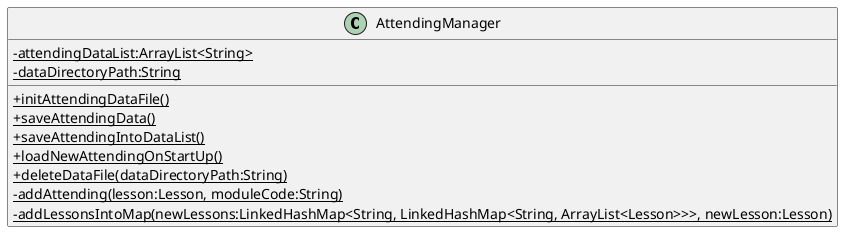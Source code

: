 @startuml
skinparam classAttributeIconSize 0

class AttendingManager {
{static} - attendingDataList:ArrayList<String>
{static} - dataDirectoryPath:String
{static} + initAttendingDataFile()
{static} + saveAttendingData()
{static} + saveAttendingIntoDataList()
{static} + loadNewAttendingOnStartUp()
{static} + deleteDataFile(dataDirectoryPath:String)
{static} - addAttending(lesson:Lesson, moduleCode:String)
{static} - addLessonsIntoMap(newLessons:LinkedHashMap<String, LinkedHashMap<String, ArrayList<Lesson>>>, newLesson:Lesson)
}

@enduml